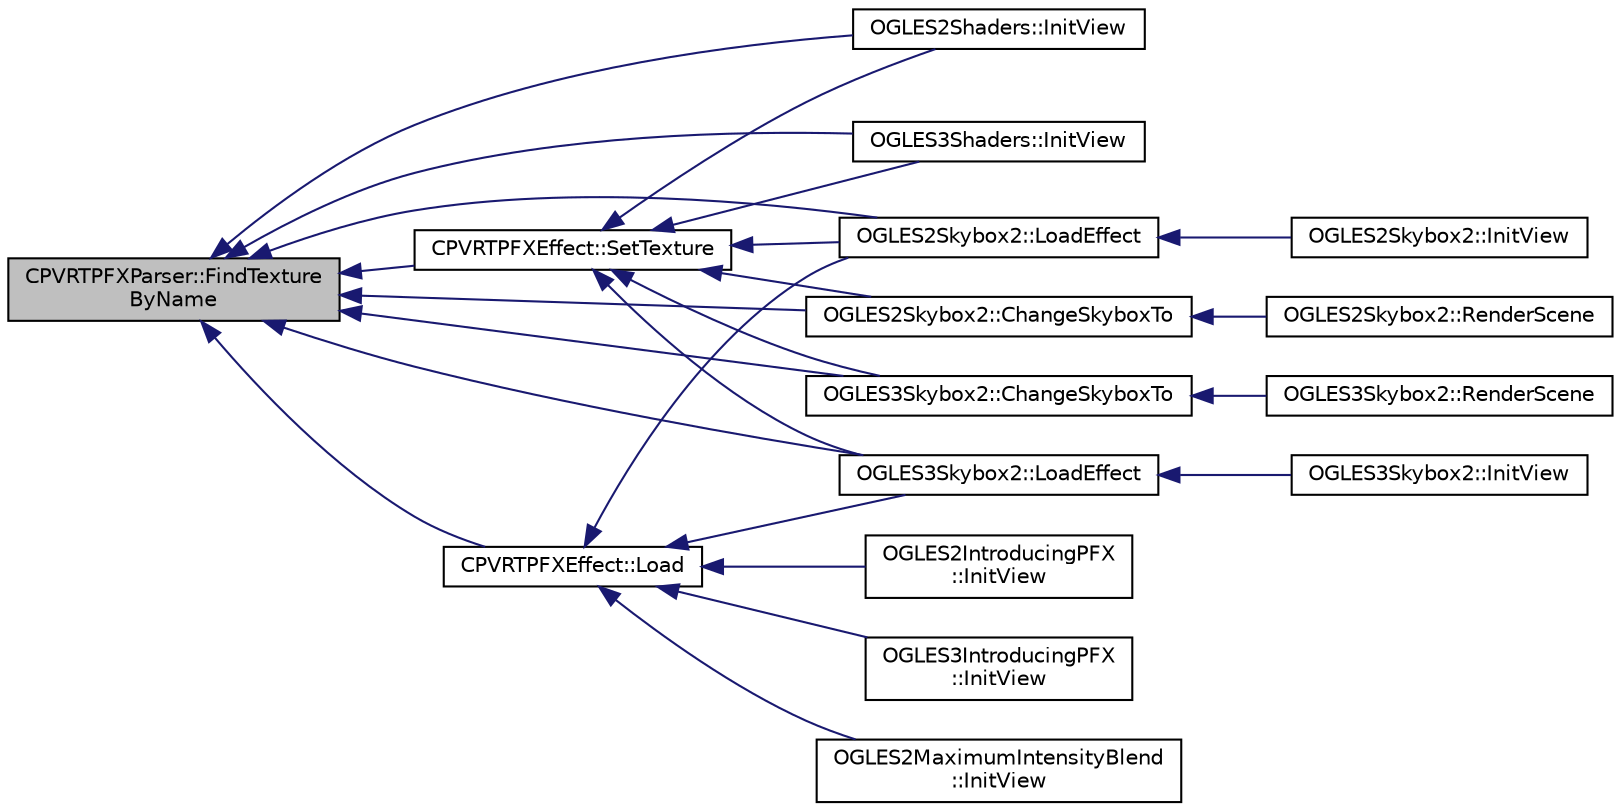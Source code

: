 digraph "CPVRTPFXParser::FindTextureByName"
{
  edge [fontname="Helvetica",fontsize="10",labelfontname="Helvetica",labelfontsize="10"];
  node [fontname="Helvetica",fontsize="10",shape=record];
  rankdir="LR";
  Node1 [label="CPVRTPFXParser::FindTexture\lByName",height=0.2,width=0.4,color="black", fillcolor="grey75", style="filled", fontcolor="black"];
  Node1 -> Node2 [dir="back",color="midnightblue",fontsize="10",style="solid",fontname="Helvetica"];
  Node2 [label="OGLES2Shaders::InitView",height=0.2,width=0.4,color="black", fillcolor="white", style="filled",URL="$class_o_g_l_e_s2_shaders.html#a9c2dcd2c42d0d9e8eba1acd00097be12"];
  Node1 -> Node3 [dir="back",color="midnightblue",fontsize="10",style="solid",fontname="Helvetica"];
  Node3 [label="OGLES3Shaders::InitView",height=0.2,width=0.4,color="black", fillcolor="white", style="filled",URL="$class_o_g_l_e_s3_shaders.html#abbeeffa11a404097b6d1d0bd86acbf3d"];
  Node1 -> Node4 [dir="back",color="midnightblue",fontsize="10",style="solid",fontname="Helvetica"];
  Node4 [label="OGLES2Skybox2::LoadEffect",height=0.2,width=0.4,color="black", fillcolor="white", style="filled",URL="$class_o_g_l_e_s2_skybox2.html#aad8d1b643dd05fee7e0cc04c545b3b66"];
  Node4 -> Node5 [dir="back",color="midnightblue",fontsize="10",style="solid",fontname="Helvetica"];
  Node5 [label="OGLES2Skybox2::InitView",height=0.2,width=0.4,color="black", fillcolor="white", style="filled",URL="$class_o_g_l_e_s2_skybox2.html#ada3a5fbf77319ed17e7b2f50068d3a8f"];
  Node1 -> Node6 [dir="back",color="midnightblue",fontsize="10",style="solid",fontname="Helvetica"];
  Node6 [label="OGLES2Skybox2::ChangeSkyboxTo",height=0.2,width=0.4,color="black", fillcolor="white", style="filled",URL="$class_o_g_l_e_s2_skybox2.html#a702f22fb63da89818a02b50c0152e62e"];
  Node6 -> Node7 [dir="back",color="midnightblue",fontsize="10",style="solid",fontname="Helvetica"];
  Node7 [label="OGLES2Skybox2::RenderScene",height=0.2,width=0.4,color="black", fillcolor="white", style="filled",URL="$class_o_g_l_e_s2_skybox2.html#a83cd337e5f97f8c739d25513a20a26d1"];
  Node1 -> Node8 [dir="back",color="midnightblue",fontsize="10",style="solid",fontname="Helvetica"];
  Node8 [label="OGLES3Skybox2::LoadEffect",height=0.2,width=0.4,color="black", fillcolor="white", style="filled",URL="$class_o_g_l_e_s3_skybox2.html#a89970a57199b6188ddcbec16b94b6dc8"];
  Node8 -> Node9 [dir="back",color="midnightblue",fontsize="10",style="solid",fontname="Helvetica"];
  Node9 [label="OGLES3Skybox2::InitView",height=0.2,width=0.4,color="black", fillcolor="white", style="filled",URL="$class_o_g_l_e_s3_skybox2.html#a8ffd3e8419f04229f3a96afa67b51183"];
  Node1 -> Node10 [dir="back",color="midnightblue",fontsize="10",style="solid",fontname="Helvetica"];
  Node10 [label="OGLES3Skybox2::ChangeSkyboxTo",height=0.2,width=0.4,color="black", fillcolor="white", style="filled",URL="$class_o_g_l_e_s3_skybox2.html#a50c3ba31407f8f209707526b08fe1e81"];
  Node10 -> Node11 [dir="back",color="midnightblue",fontsize="10",style="solid",fontname="Helvetica"];
  Node11 [label="OGLES3Skybox2::RenderScene",height=0.2,width=0.4,color="black", fillcolor="white", style="filled",URL="$class_o_g_l_e_s3_skybox2.html#a1e0c5d207ff576c3a4a6a8966a1a875b"];
  Node1 -> Node12 [dir="back",color="midnightblue",fontsize="10",style="solid",fontname="Helvetica"];
  Node12 [label="CPVRTPFXEffect::Load",height=0.2,width=0.4,color="black", fillcolor="white", style="filled",URL="$class_c_p_v_r_t_p_f_x_effect.html#a7335d99bda5a7c05b0e7347292a08d0a",tooltip="Loads the specified effect from the CPVRTPFXParser object. Compiles and links the shaders..."];
  Node12 -> Node4 [dir="back",color="midnightblue",fontsize="10",style="solid",fontname="Helvetica"];
  Node12 -> Node8 [dir="back",color="midnightblue",fontsize="10",style="solid",fontname="Helvetica"];
  Node12 -> Node13 [dir="back",color="midnightblue",fontsize="10",style="solid",fontname="Helvetica"];
  Node13 [label="OGLES2IntroducingPFX\l::InitView",height=0.2,width=0.4,color="black", fillcolor="white", style="filled",URL="$class_o_g_l_e_s2_introducing_p_f_x.html#a60689521ef922e6ac479011562f4e3c8"];
  Node12 -> Node14 [dir="back",color="midnightblue",fontsize="10",style="solid",fontname="Helvetica"];
  Node14 [label="OGLES3IntroducingPFX\l::InitView",height=0.2,width=0.4,color="black", fillcolor="white", style="filled",URL="$class_o_g_l_e_s3_introducing_p_f_x.html#a6762e7f140fe15a0a945e39abf25ae34"];
  Node12 -> Node15 [dir="back",color="midnightblue",fontsize="10",style="solid",fontname="Helvetica"];
  Node15 [label="OGLES2MaximumIntensityBlend\l::InitView",height=0.2,width=0.4,color="black", fillcolor="white", style="filled",URL="$class_o_g_l_e_s2_maximum_intensity_blend.html#ab3bb87b3ff371c02101474f097b2db19"];
  Node1 -> Node16 [dir="back",color="midnightblue",fontsize="10",style="solid",fontname="Helvetica"];
  Node16 [label="CPVRTPFXEffect::SetTexture",height=0.2,width=0.4,color="black", fillcolor="white", style="filled",URL="$class_c_p_v_r_t_p_f_x_effect.html#a2c856bbaad1a9f8655eb0d46b60a7eb9",tooltip="Sets the textrue and applys the filtering. "];
  Node16 -> Node2 [dir="back",color="midnightblue",fontsize="10",style="solid",fontname="Helvetica"];
  Node16 -> Node3 [dir="back",color="midnightblue",fontsize="10",style="solid",fontname="Helvetica"];
  Node16 -> Node4 [dir="back",color="midnightblue",fontsize="10",style="solid",fontname="Helvetica"];
  Node16 -> Node6 [dir="back",color="midnightblue",fontsize="10",style="solid",fontname="Helvetica"];
  Node16 -> Node8 [dir="back",color="midnightblue",fontsize="10",style="solid",fontname="Helvetica"];
  Node16 -> Node10 [dir="back",color="midnightblue",fontsize="10",style="solid",fontname="Helvetica"];
}
